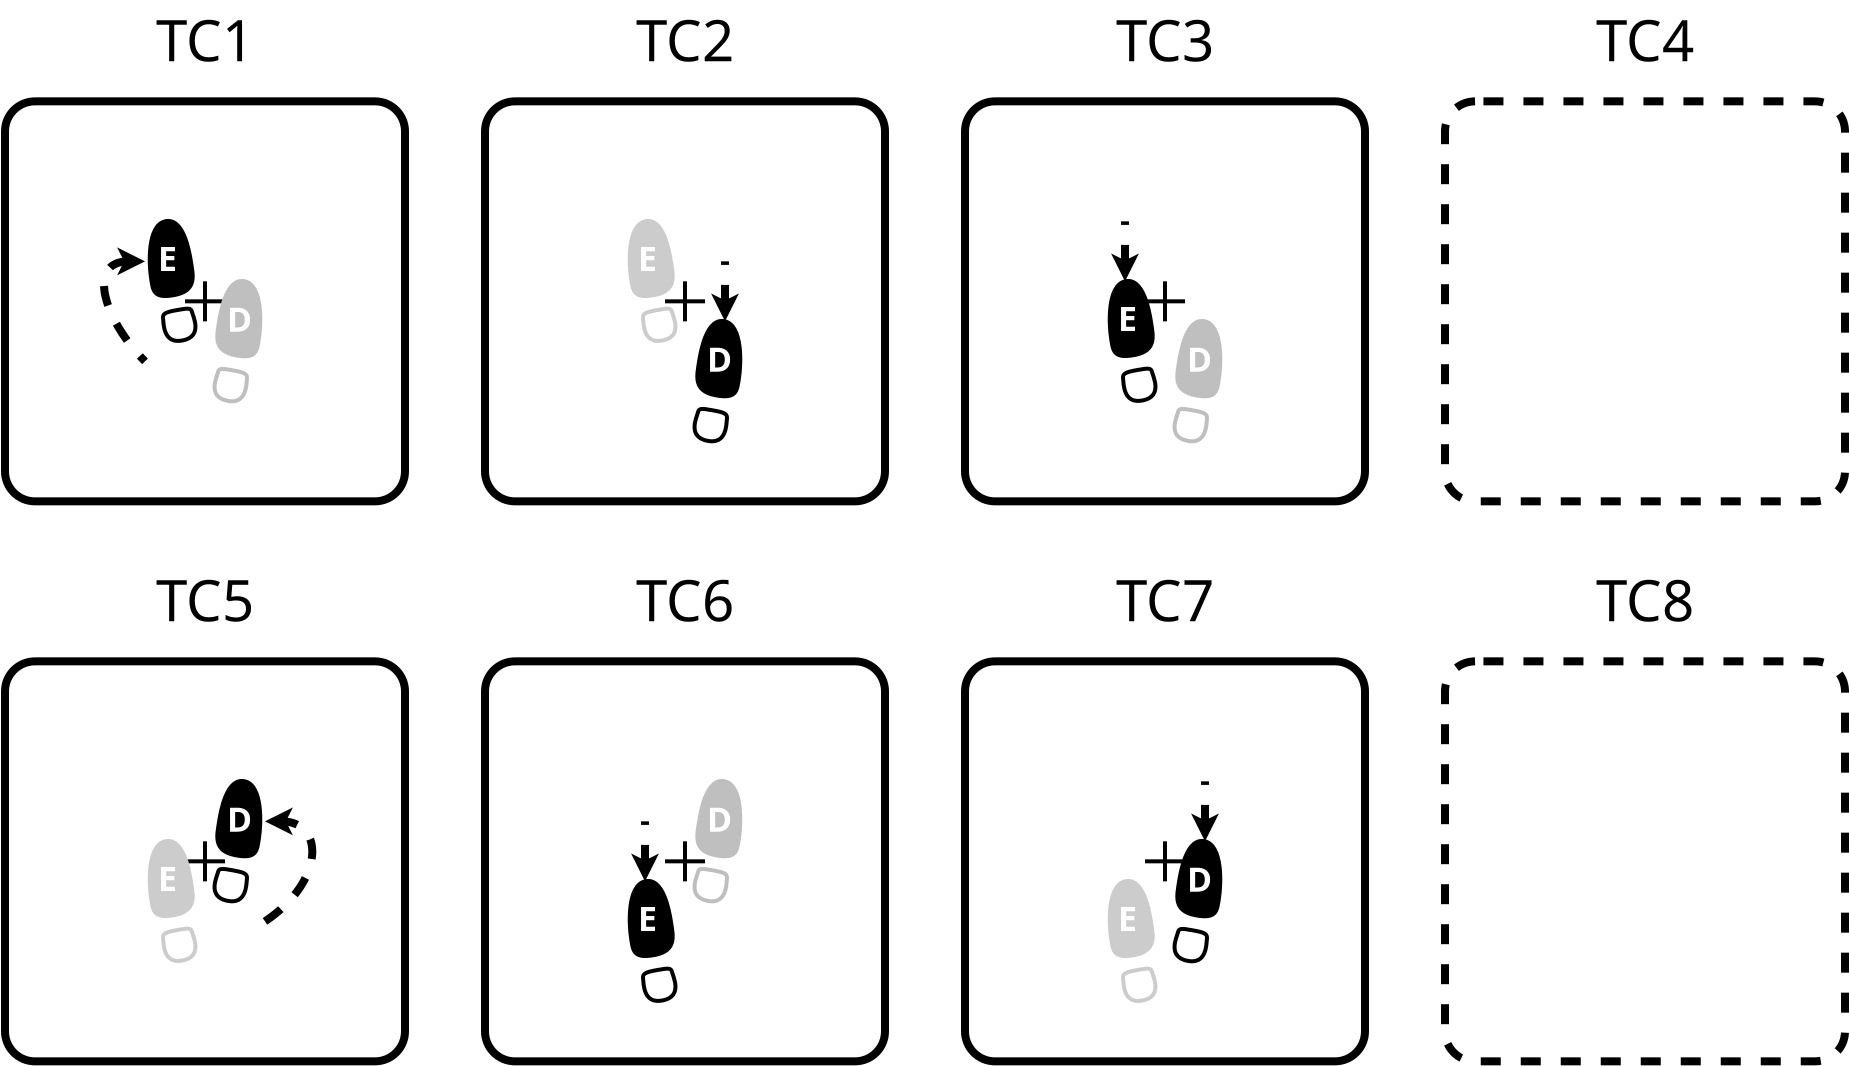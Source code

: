 <?xml version="1.0" encoding="UTF-8"?>
<dia:diagram xmlns:dia="http://www.lysator.liu.se/~alla/dia/">
  <dia:layer name="fondo" visible="true" connectable="true">
    <dia:object type="Standard - Box" version="0" id="O0">
      <dia:attribute name="obj_pos">
        <dia:point val="113,26"/>
      </dia:attribute>
      <dia:attribute name="obj_bb">
        <dia:rectangle val="112.8,25.8;133.2,46.2"/>
      </dia:attribute>
      <dia:attribute name="elem_corner">
        <dia:point val="113,26"/>
      </dia:attribute>
      <dia:attribute name="elem_width">
        <dia:real val="20"/>
      </dia:attribute>
      <dia:attribute name="elem_height">
        <dia:real val="20"/>
      </dia:attribute>
      <dia:attribute name="border_width">
        <dia:real val="0.4"/>
      </dia:attribute>
      <dia:attribute name="inner_color">
        <dia:color val="#000000ff"/>
      </dia:attribute>
      <dia:attribute name="show_background">
        <dia:boolean val="false"/>
      </dia:attribute>
      <dia:attribute name="line_style">
        <dia:enum val="1"/>
      </dia:attribute>
      <dia:attribute name="line_join">
        <dia:enum val="1"/>
      </dia:attribute>
      <dia:attribute name="corner_radius">
        <dia:real val="1.5"/>
      </dia:attribute>
    </dia:object>
    <dia:object type="Standard - Box" version="0" id="O1">
      <dia:attribute name="obj_pos">
        <dia:point val="89,26"/>
      </dia:attribute>
      <dia:attribute name="obj_bb">
        <dia:rectangle val="88.8,25.8;109.2,46.2"/>
      </dia:attribute>
      <dia:attribute name="elem_corner">
        <dia:point val="89,26"/>
      </dia:attribute>
      <dia:attribute name="elem_width">
        <dia:real val="20"/>
      </dia:attribute>
      <dia:attribute name="elem_height">
        <dia:real val="20"/>
      </dia:attribute>
      <dia:attribute name="border_width">
        <dia:real val="0.4"/>
      </dia:attribute>
      <dia:attribute name="inner_color">
        <dia:color val="#000000ff"/>
      </dia:attribute>
      <dia:attribute name="show_background">
        <dia:boolean val="false"/>
      </dia:attribute>
      <dia:attribute name="line_join">
        <dia:enum val="1"/>
      </dia:attribute>
      <dia:attribute name="corner_radius">
        <dia:real val="1.5"/>
      </dia:attribute>
    </dia:object>
    <dia:group>
      <dia:attribute name="meta">
        <dia:composite type="dict"/>
      </dia:attribute>
      <dia:attribute name="matrix"/>
      <dia:object type="Standard - Line" version="0" id="O2">
        <dia:attribute name="obj_pos">
          <dia:point val="99,35"/>
        </dia:attribute>
        <dia:attribute name="obj_bb">
          <dia:rectangle val="98.9,34.9;99.1,37.1"/>
        </dia:attribute>
        <dia:attribute name="conn_endpoints">
          <dia:point val="99,35"/>
          <dia:point val="99,37"/>
        </dia:attribute>
        <dia:attribute name="numcp">
          <dia:int val="1"/>
        </dia:attribute>
        <dia:attribute name="line_width">
          <dia:real val="0.2"/>
        </dia:attribute>
      </dia:object>
      <dia:object type="Standard - Line" version="0" id="O3">
        <dia:attribute name="obj_pos">
          <dia:point val="100,36"/>
        </dia:attribute>
        <dia:attribute name="obj_bb">
          <dia:rectangle val="97.9,35.9;100.1,36.1"/>
        </dia:attribute>
        <dia:attribute name="conn_endpoints">
          <dia:point val="100,36"/>
          <dia:point val="98,36"/>
        </dia:attribute>
        <dia:attribute name="numcp">
          <dia:int val="1"/>
        </dia:attribute>
        <dia:attribute name="line_width">
          <dia:real val="0.2"/>
        </dia:attribute>
      </dia:object>
    </dia:group>
    <dia:object type="Standard - Box" version="0" id="O4">
      <dia:attribute name="obj_pos">
        <dia:point val="65,26"/>
      </dia:attribute>
      <dia:attribute name="obj_bb">
        <dia:rectangle val="64.8,25.8;85.2,46.2"/>
      </dia:attribute>
      <dia:attribute name="elem_corner">
        <dia:point val="65,26"/>
      </dia:attribute>
      <dia:attribute name="elem_width">
        <dia:real val="20"/>
      </dia:attribute>
      <dia:attribute name="elem_height">
        <dia:real val="20"/>
      </dia:attribute>
      <dia:attribute name="border_width">
        <dia:real val="0.4"/>
      </dia:attribute>
      <dia:attribute name="inner_color">
        <dia:color val="#000000ff"/>
      </dia:attribute>
      <dia:attribute name="show_background">
        <dia:boolean val="false"/>
      </dia:attribute>
      <dia:attribute name="line_join">
        <dia:enum val="1"/>
      </dia:attribute>
      <dia:attribute name="corner_radius">
        <dia:real val="1.5"/>
      </dia:attribute>
    </dia:object>
    <dia:group>
      <dia:attribute name="meta">
        <dia:composite type="dict"/>
      </dia:attribute>
      <dia:attribute name="matrix"/>
      <dia:object type="Standard - Line" version="0" id="O5">
        <dia:attribute name="obj_pos">
          <dia:point val="75,35"/>
        </dia:attribute>
        <dia:attribute name="obj_bb">
          <dia:rectangle val="74.9,34.9;75.1,37.1"/>
        </dia:attribute>
        <dia:attribute name="conn_endpoints">
          <dia:point val="75,35"/>
          <dia:point val="75,37"/>
        </dia:attribute>
        <dia:attribute name="numcp">
          <dia:int val="1"/>
        </dia:attribute>
        <dia:attribute name="line_width">
          <dia:real val="0.2"/>
        </dia:attribute>
      </dia:object>
      <dia:object type="Standard - Line" version="0" id="O6">
        <dia:attribute name="obj_pos">
          <dia:point val="76,36"/>
        </dia:attribute>
        <dia:attribute name="obj_bb">
          <dia:rectangle val="73.9,35.9;76.1,36.1"/>
        </dia:attribute>
        <dia:attribute name="conn_endpoints">
          <dia:point val="76,36"/>
          <dia:point val="74,36"/>
        </dia:attribute>
        <dia:attribute name="numcp">
          <dia:int val="1"/>
        </dia:attribute>
        <dia:attribute name="line_width">
          <dia:real val="0.2"/>
        </dia:attribute>
      </dia:object>
    </dia:group>
    <dia:object type="Standard - Box" version="0" id="O7">
      <dia:attribute name="obj_pos">
        <dia:point val="41,26"/>
      </dia:attribute>
      <dia:attribute name="obj_bb">
        <dia:rectangle val="40.8,25.8;61.2,46.2"/>
      </dia:attribute>
      <dia:attribute name="elem_corner">
        <dia:point val="41,26"/>
      </dia:attribute>
      <dia:attribute name="elem_width">
        <dia:real val="20"/>
      </dia:attribute>
      <dia:attribute name="elem_height">
        <dia:real val="20"/>
      </dia:attribute>
      <dia:attribute name="border_width">
        <dia:real val="0.4"/>
      </dia:attribute>
      <dia:attribute name="inner_color">
        <dia:color val="#000000ff"/>
      </dia:attribute>
      <dia:attribute name="show_background">
        <dia:boolean val="false"/>
      </dia:attribute>
      <dia:attribute name="line_join">
        <dia:enum val="1"/>
      </dia:attribute>
      <dia:attribute name="corner_radius">
        <dia:real val="1.5"/>
      </dia:attribute>
    </dia:object>
    <dia:group>
      <dia:attribute name="meta">
        <dia:composite type="dict"/>
      </dia:attribute>
      <dia:attribute name="matrix"/>
      <dia:object type="Standard - Line" version="0" id="O8">
        <dia:attribute name="obj_pos">
          <dia:point val="51,35"/>
        </dia:attribute>
        <dia:attribute name="obj_bb">
          <dia:rectangle val="50.9,34.9;51.1,37.1"/>
        </dia:attribute>
        <dia:attribute name="conn_endpoints">
          <dia:point val="51,35"/>
          <dia:point val="51,37"/>
        </dia:attribute>
        <dia:attribute name="numcp">
          <dia:int val="1"/>
        </dia:attribute>
        <dia:attribute name="line_width">
          <dia:real val="0.2"/>
        </dia:attribute>
      </dia:object>
      <dia:object type="Standard - Line" version="0" id="O9">
        <dia:attribute name="obj_pos">
          <dia:point val="52,36"/>
        </dia:attribute>
        <dia:attribute name="obj_bb">
          <dia:rectangle val="49.9,35.9;52.1,36.1"/>
        </dia:attribute>
        <dia:attribute name="conn_endpoints">
          <dia:point val="52,36"/>
          <dia:point val="50,36"/>
        </dia:attribute>
        <dia:attribute name="numcp">
          <dia:int val="1"/>
        </dia:attribute>
        <dia:attribute name="line_width">
          <dia:real val="0.2"/>
        </dia:attribute>
      </dia:object>
    </dia:group>
    <dia:object type="Standard - Box" version="0" id="O10">
      <dia:attribute name="obj_pos">
        <dia:point val="89,-2"/>
      </dia:attribute>
      <dia:attribute name="obj_bb">
        <dia:rectangle val="88.8,-2.2;109.2,18.2"/>
      </dia:attribute>
      <dia:attribute name="elem_corner">
        <dia:point val="89,-2"/>
      </dia:attribute>
      <dia:attribute name="elem_width">
        <dia:real val="20"/>
      </dia:attribute>
      <dia:attribute name="elem_height">
        <dia:real val="20"/>
      </dia:attribute>
      <dia:attribute name="border_width">
        <dia:real val="0.4"/>
      </dia:attribute>
      <dia:attribute name="inner_color">
        <dia:color val="#000000ff"/>
      </dia:attribute>
      <dia:attribute name="show_background">
        <dia:boolean val="false"/>
      </dia:attribute>
      <dia:attribute name="line_join">
        <dia:enum val="1"/>
      </dia:attribute>
      <dia:attribute name="corner_radius">
        <dia:real val="1.5"/>
      </dia:attribute>
    </dia:object>
    <dia:group>
      <dia:attribute name="meta">
        <dia:composite type="dict"/>
      </dia:attribute>
      <dia:attribute name="matrix"/>
      <dia:object type="Standard - Line" version="0" id="O11">
        <dia:attribute name="obj_pos">
          <dia:point val="99,7"/>
        </dia:attribute>
        <dia:attribute name="obj_bb">
          <dia:rectangle val="98.9,6.9;99.1,9.1"/>
        </dia:attribute>
        <dia:attribute name="conn_endpoints">
          <dia:point val="99,7"/>
          <dia:point val="99,9"/>
        </dia:attribute>
        <dia:attribute name="numcp">
          <dia:int val="1"/>
        </dia:attribute>
        <dia:attribute name="line_width">
          <dia:real val="0.2"/>
        </dia:attribute>
      </dia:object>
      <dia:object type="Standard - Line" version="0" id="O12">
        <dia:attribute name="obj_pos">
          <dia:point val="100,8"/>
        </dia:attribute>
        <dia:attribute name="obj_bb">
          <dia:rectangle val="97.9,7.9;100.1,8.1"/>
        </dia:attribute>
        <dia:attribute name="conn_endpoints">
          <dia:point val="100,8"/>
          <dia:point val="98,8"/>
        </dia:attribute>
        <dia:attribute name="numcp">
          <dia:int val="1"/>
        </dia:attribute>
        <dia:attribute name="line_width">
          <dia:real val="0.2"/>
        </dia:attribute>
      </dia:object>
    </dia:group>
    <dia:object type="Standard - Box" version="0" id="O13">
      <dia:attribute name="obj_pos">
        <dia:point val="65,-2"/>
      </dia:attribute>
      <dia:attribute name="obj_bb">
        <dia:rectangle val="64.8,-2.2;85.2,18.2"/>
      </dia:attribute>
      <dia:attribute name="elem_corner">
        <dia:point val="65,-2"/>
      </dia:attribute>
      <dia:attribute name="elem_width">
        <dia:real val="20"/>
      </dia:attribute>
      <dia:attribute name="elem_height">
        <dia:real val="20"/>
      </dia:attribute>
      <dia:attribute name="border_width">
        <dia:real val="0.4"/>
      </dia:attribute>
      <dia:attribute name="inner_color">
        <dia:color val="#000000ff"/>
      </dia:attribute>
      <dia:attribute name="show_background">
        <dia:boolean val="false"/>
      </dia:attribute>
      <dia:attribute name="line_join">
        <dia:enum val="1"/>
      </dia:attribute>
      <dia:attribute name="corner_radius">
        <dia:real val="1.5"/>
      </dia:attribute>
    </dia:object>
    <dia:group>
      <dia:attribute name="meta">
        <dia:composite type="dict"/>
      </dia:attribute>
      <dia:attribute name="matrix"/>
      <dia:object type="Standard - Line" version="0" id="O14">
        <dia:attribute name="obj_pos">
          <dia:point val="75,7"/>
        </dia:attribute>
        <dia:attribute name="obj_bb">
          <dia:rectangle val="74.9,6.9;75.1,9.1"/>
        </dia:attribute>
        <dia:attribute name="conn_endpoints">
          <dia:point val="75,7"/>
          <dia:point val="75,9"/>
        </dia:attribute>
        <dia:attribute name="numcp">
          <dia:int val="1"/>
        </dia:attribute>
        <dia:attribute name="line_width">
          <dia:real val="0.2"/>
        </dia:attribute>
      </dia:object>
      <dia:object type="Standard - Line" version="0" id="O15">
        <dia:attribute name="obj_pos">
          <dia:point val="76,8"/>
        </dia:attribute>
        <dia:attribute name="obj_bb">
          <dia:rectangle val="73.9,7.9;76.1,8.1"/>
        </dia:attribute>
        <dia:attribute name="conn_endpoints">
          <dia:point val="76,8"/>
          <dia:point val="74,8"/>
        </dia:attribute>
        <dia:attribute name="numcp">
          <dia:int val="1"/>
        </dia:attribute>
        <dia:attribute name="line_width">
          <dia:real val="0.2"/>
        </dia:attribute>
      </dia:object>
    </dia:group>
    <dia:object type="Standard - Text" version="1" id="O16">
      <dia:attribute name="obj_pos">
        <dia:point val="51,-4"/>
      </dia:attribute>
      <dia:attribute name="obj_bb">
        <dia:rectangle val="48.337,-6.62;53.663,-3.333"/>
      </dia:attribute>
      <dia:attribute name="text">
        <dia:composite type="text">
          <dia:attribute name="string">
            <dia:string>#TC1#</dia:string>
          </dia:attribute>
          <dia:attribute name="font">
            <dia:font family="sans" style="0" name="Helvetica"/>
          </dia:attribute>
          <dia:attribute name="height">
            <dia:real val="3.528"/>
          </dia:attribute>
          <dia:attribute name="pos">
            <dia:point val="51,-4"/>
          </dia:attribute>
          <dia:attribute name="color">
            <dia:color val="#000000ff"/>
          </dia:attribute>
          <dia:attribute name="alignment">
            <dia:enum val="1"/>
          </dia:attribute>
        </dia:composite>
      </dia:attribute>
      <dia:attribute name="valign">
        <dia:enum val="3"/>
      </dia:attribute>
    </dia:object>
    <dia:object type="Standard - Text" version="1" id="O17">
      <dia:attribute name="obj_pos">
        <dia:point val="75,-4"/>
      </dia:attribute>
      <dia:attribute name="obj_bb">
        <dia:rectangle val="72.338,-6.62;77.662,-3.333"/>
      </dia:attribute>
      <dia:attribute name="text">
        <dia:composite type="text">
          <dia:attribute name="string">
            <dia:string>#TC2#</dia:string>
          </dia:attribute>
          <dia:attribute name="font">
            <dia:font family="sans" style="0" name="Helvetica"/>
          </dia:attribute>
          <dia:attribute name="height">
            <dia:real val="3.528"/>
          </dia:attribute>
          <dia:attribute name="pos">
            <dia:point val="75,-4"/>
          </dia:attribute>
          <dia:attribute name="color">
            <dia:color val="#000000ff"/>
          </dia:attribute>
          <dia:attribute name="alignment">
            <dia:enum val="1"/>
          </dia:attribute>
        </dia:composite>
      </dia:attribute>
      <dia:attribute name="valign">
        <dia:enum val="3"/>
      </dia:attribute>
    </dia:object>
    <dia:object type="Standard - Text" version="1" id="O18">
      <dia:attribute name="obj_pos">
        <dia:point val="99,-4"/>
      </dia:attribute>
      <dia:attribute name="obj_bb">
        <dia:rectangle val="96.338,-6.62;101.663,-3.333"/>
      </dia:attribute>
      <dia:attribute name="text">
        <dia:composite type="text">
          <dia:attribute name="string">
            <dia:string>#TC3#</dia:string>
          </dia:attribute>
          <dia:attribute name="font">
            <dia:font family="sans" style="0" name="Helvetica"/>
          </dia:attribute>
          <dia:attribute name="height">
            <dia:real val="3.528"/>
          </dia:attribute>
          <dia:attribute name="pos">
            <dia:point val="99,-4"/>
          </dia:attribute>
          <dia:attribute name="color">
            <dia:color val="#000000ff"/>
          </dia:attribute>
          <dia:attribute name="alignment">
            <dia:enum val="1"/>
          </dia:attribute>
        </dia:composite>
      </dia:attribute>
      <dia:attribute name="valign">
        <dia:enum val="3"/>
      </dia:attribute>
    </dia:object>
    <dia:object type="Standard - Text" version="1" id="O19">
      <dia:attribute name="obj_pos">
        <dia:point val="123,-4"/>
      </dia:attribute>
      <dia:attribute name="obj_bb">
        <dia:rectangle val="120.338,-6.62;125.663,-3.333"/>
      </dia:attribute>
      <dia:attribute name="text">
        <dia:composite type="text">
          <dia:attribute name="string">
            <dia:string>#TC4#</dia:string>
          </dia:attribute>
          <dia:attribute name="font">
            <dia:font family="sans" style="0" name="Helvetica"/>
          </dia:attribute>
          <dia:attribute name="height">
            <dia:real val="3.528"/>
          </dia:attribute>
          <dia:attribute name="pos">
            <dia:point val="123,-4"/>
          </dia:attribute>
          <dia:attribute name="color">
            <dia:color val="#000000ff"/>
          </dia:attribute>
          <dia:attribute name="alignment">
            <dia:enum val="1"/>
          </dia:attribute>
        </dia:composite>
      </dia:attribute>
      <dia:attribute name="valign">
        <dia:enum val="3"/>
      </dia:attribute>
    </dia:object>
    <dia:object type="Standard - Text" version="1" id="O20">
      <dia:attribute name="obj_pos">
        <dia:point val="51,24"/>
      </dia:attribute>
      <dia:attribute name="obj_bb">
        <dia:rectangle val="48.337,21.38;53.663,24.668"/>
      </dia:attribute>
      <dia:attribute name="text">
        <dia:composite type="text">
          <dia:attribute name="string">
            <dia:string>#TC5#</dia:string>
          </dia:attribute>
          <dia:attribute name="font">
            <dia:font family="sans" style="0" name="Helvetica"/>
          </dia:attribute>
          <dia:attribute name="height">
            <dia:real val="3.528"/>
          </dia:attribute>
          <dia:attribute name="pos">
            <dia:point val="51,24"/>
          </dia:attribute>
          <dia:attribute name="color">
            <dia:color val="#000000ff"/>
          </dia:attribute>
          <dia:attribute name="alignment">
            <dia:enum val="1"/>
          </dia:attribute>
        </dia:composite>
      </dia:attribute>
      <dia:attribute name="valign">
        <dia:enum val="3"/>
      </dia:attribute>
    </dia:object>
    <dia:object type="Standard - Text" version="1" id="O21">
      <dia:attribute name="obj_pos">
        <dia:point val="75,24"/>
      </dia:attribute>
      <dia:attribute name="obj_bb">
        <dia:rectangle val="72.338,21.38;77.662,24.668"/>
      </dia:attribute>
      <dia:attribute name="text">
        <dia:composite type="text">
          <dia:attribute name="string">
            <dia:string>#TC6#</dia:string>
          </dia:attribute>
          <dia:attribute name="font">
            <dia:font family="sans" style="0" name="Helvetica"/>
          </dia:attribute>
          <dia:attribute name="height">
            <dia:real val="3.528"/>
          </dia:attribute>
          <dia:attribute name="pos">
            <dia:point val="75,24"/>
          </dia:attribute>
          <dia:attribute name="color">
            <dia:color val="#000000ff"/>
          </dia:attribute>
          <dia:attribute name="alignment">
            <dia:enum val="1"/>
          </dia:attribute>
        </dia:composite>
      </dia:attribute>
      <dia:attribute name="valign">
        <dia:enum val="3"/>
      </dia:attribute>
    </dia:object>
    <dia:object type="Standard - Text" version="1" id="O22">
      <dia:attribute name="obj_pos">
        <dia:point val="99,24"/>
      </dia:attribute>
      <dia:attribute name="obj_bb">
        <dia:rectangle val="96.338,21.38;101.663,24.668"/>
      </dia:attribute>
      <dia:attribute name="text">
        <dia:composite type="text">
          <dia:attribute name="string">
            <dia:string>#TC7#</dia:string>
          </dia:attribute>
          <dia:attribute name="font">
            <dia:font family="sans" style="0" name="Helvetica"/>
          </dia:attribute>
          <dia:attribute name="height">
            <dia:real val="3.528"/>
          </dia:attribute>
          <dia:attribute name="pos">
            <dia:point val="99,24"/>
          </dia:attribute>
          <dia:attribute name="color">
            <dia:color val="#000000ff"/>
          </dia:attribute>
          <dia:attribute name="alignment">
            <dia:enum val="1"/>
          </dia:attribute>
        </dia:composite>
      </dia:attribute>
      <dia:attribute name="valign">
        <dia:enum val="3"/>
      </dia:attribute>
    </dia:object>
    <dia:object type="Standard - Text" version="1" id="O23">
      <dia:attribute name="obj_pos">
        <dia:point val="123,24"/>
      </dia:attribute>
      <dia:attribute name="obj_bb">
        <dia:rectangle val="120.338,21.38;125.663,24.668"/>
      </dia:attribute>
      <dia:attribute name="text">
        <dia:composite type="text">
          <dia:attribute name="string">
            <dia:string>#TC8#</dia:string>
          </dia:attribute>
          <dia:attribute name="font">
            <dia:font family="sans" style="0" name="Helvetica"/>
          </dia:attribute>
          <dia:attribute name="height">
            <dia:real val="3.528"/>
          </dia:attribute>
          <dia:attribute name="pos">
            <dia:point val="123,24"/>
          </dia:attribute>
          <dia:attribute name="color">
            <dia:color val="#000000ff"/>
          </dia:attribute>
          <dia:attribute name="alignment">
            <dia:enum val="1"/>
          </dia:attribute>
        </dia:composite>
      </dia:attribute>
      <dia:attribute name="valign">
        <dia:enum val="3"/>
      </dia:attribute>
    </dia:object>
    <dia:object type="Standard - Box" version="0" id="O24">
      <dia:attribute name="obj_pos">
        <dia:point val="41,-2"/>
      </dia:attribute>
      <dia:attribute name="obj_bb">
        <dia:rectangle val="40.8,-2.2;61.2,18.2"/>
      </dia:attribute>
      <dia:attribute name="elem_corner">
        <dia:point val="41,-2"/>
      </dia:attribute>
      <dia:attribute name="elem_width">
        <dia:real val="20"/>
      </dia:attribute>
      <dia:attribute name="elem_height">
        <dia:real val="20"/>
      </dia:attribute>
      <dia:attribute name="border_width">
        <dia:real val="0.4"/>
      </dia:attribute>
      <dia:attribute name="inner_color">
        <dia:color val="#000000ff"/>
      </dia:attribute>
      <dia:attribute name="show_background">
        <dia:boolean val="false"/>
      </dia:attribute>
      <dia:attribute name="line_join">
        <dia:enum val="1"/>
      </dia:attribute>
      <dia:attribute name="corner_radius">
        <dia:real val="1.5"/>
      </dia:attribute>
    </dia:object>
    <dia:group>
      <dia:attribute name="meta">
        <dia:composite type="dict"/>
      </dia:attribute>
      <dia:attribute name="matrix"/>
      <dia:object type="Standard - Line" version="0" id="O25">
        <dia:attribute name="obj_pos">
          <dia:point val="51,7"/>
        </dia:attribute>
        <dia:attribute name="obj_bb">
          <dia:rectangle val="50.9,6.9;51.1,9.1"/>
        </dia:attribute>
        <dia:attribute name="conn_endpoints">
          <dia:point val="51,7"/>
          <dia:point val="51,9"/>
        </dia:attribute>
        <dia:attribute name="numcp">
          <dia:int val="1"/>
        </dia:attribute>
        <dia:attribute name="line_width">
          <dia:real val="0.2"/>
        </dia:attribute>
      </dia:object>
      <dia:object type="Standard - Line" version="0" id="O26">
        <dia:attribute name="obj_pos">
          <dia:point val="52,8"/>
        </dia:attribute>
        <dia:attribute name="obj_bb">
          <dia:rectangle val="49.9,7.9;52.1,8.1"/>
        </dia:attribute>
        <dia:attribute name="conn_endpoints">
          <dia:point val="52,8"/>
          <dia:point val="50,8"/>
        </dia:attribute>
        <dia:attribute name="numcp">
          <dia:int val="1"/>
        </dia:attribute>
        <dia:attribute name="line_width">
          <dia:real val="0.2"/>
        </dia:attribute>
      </dia:object>
    </dia:group>
    <dia:object type="Standard - Box" version="0" id="O27">
      <dia:attribute name="obj_pos">
        <dia:point val="113,-2"/>
      </dia:attribute>
      <dia:attribute name="obj_bb">
        <dia:rectangle val="112.8,-2.2;133.2,18.2"/>
      </dia:attribute>
      <dia:attribute name="elem_corner">
        <dia:point val="113,-2"/>
      </dia:attribute>
      <dia:attribute name="elem_width">
        <dia:real val="20"/>
      </dia:attribute>
      <dia:attribute name="elem_height">
        <dia:real val="20"/>
      </dia:attribute>
      <dia:attribute name="border_width">
        <dia:real val="0.4"/>
      </dia:attribute>
      <dia:attribute name="inner_color">
        <dia:color val="#000000ff"/>
      </dia:attribute>
      <dia:attribute name="show_background">
        <dia:boolean val="false"/>
      </dia:attribute>
      <dia:attribute name="line_style">
        <dia:enum val="1"/>
      </dia:attribute>
      <dia:attribute name="line_join">
        <dia:enum val="1"/>
      </dia:attribute>
      <dia:attribute name="corner_radius">
        <dia:real val="1.5"/>
      </dia:attribute>
    </dia:object>
  </dia:layer>
  <dia:layer name="Segundo plano" visible="true" connectable="true" active="true">
    <dia:group>
      <dia:attribute name="meta">
        <dia:composite type="dict"/>
      </dia:attribute>
      <dia:attribute name="matrix"/>
      <dia:object type="Standard - Beziergon" version="0" id="O28">
        <dia:attribute name="obj_pos">
          <dia:point val="49,4"/>
        </dia:attribute>
        <dia:attribute name="obj_bb">
          <dia:rectangle val="48.137,3.88;50.484,7.835"/>
        </dia:attribute>
        <dia:attribute name="bez_points">
          <dia:point val="49,4"/>
          <dia:point val="49.9,3.784"/>
          <dia:point val="50.204,5.407"/>
          <dia:point val="50.304,6.056"/>
          <dia:point val="50.404,6.705"/>
          <dia:point val="50.6,7.462"/>
          <dia:point val="49.5,7.679"/>
          <dia:point val="48.4,7.895"/>
          <dia:point val="48.4,7.462"/>
          <dia:point val="48.3,6.813"/>
          <dia:point val="48.2,6.164"/>
          <dia:point val="48.1,4.216"/>
        </dia:attribute>
        <dia:attribute name="corner_types">
          <dia:enum val="2"/>
          <dia:enum val="2"/>
          <dia:enum val="2"/>
          <dia:enum val="2"/>
          <dia:enum val="2"/>
        </dia:attribute>
        <dia:attribute name="line_width">
          <dia:real val="0.2"/>
        </dia:attribute>
        <dia:attribute name="inner_color">
          <dia:color val="#000000ff"/>
        </dia:attribute>
        <dia:attribute name="show_background">
          <dia:boolean val="true"/>
        </dia:attribute>
      </dia:object>
      <dia:object type="Standard - Beziergon" version="0" id="O29">
        <dia:attribute name="obj_pos">
          <dia:point val="49.604,8.436"/>
        </dia:attribute>
        <dia:attribute name="obj_bb">
          <dia:rectangle val="48.799,8.265;50.623,10.08"/>
        </dia:attribute>
        <dia:attribute name="bez_points">
          <dia:point val="49.604,8.436"/>
          <dia:point val="50.204,8.328"/>
          <dia:point val="50.304,8.328"/>
          <dia:point val="50.354,8.544"/>
          <dia:point val="50.404,8.761"/>
          <dia:point val="50.904,9.735"/>
          <dia:point val="49.904,9.951"/>
          <dia:point val="48.904,10.167"/>
          <dia:point val="48.937,9.121"/>
          <dia:point val="48.904,8.869"/>
          <dia:point val="48.87,8.617"/>
          <dia:point val="49.004,8.544"/>
        </dia:attribute>
        <dia:attribute name="corner_types">
          <dia:enum val="2"/>
          <dia:enum val="2"/>
          <dia:enum val="2"/>
          <dia:enum val="2"/>
          <dia:enum val="2"/>
        </dia:attribute>
        <dia:attribute name="line_width">
          <dia:real val="0.2"/>
        </dia:attribute>
        <dia:attribute name="inner_color">
          <dia:color val="#000000ff"/>
        </dia:attribute>
        <dia:attribute name="show_background">
          <dia:boolean val="false"/>
        </dia:attribute>
      </dia:object>
      <dia:object type="Standard - Text" version="1" id="O30">
        <dia:attribute name="obj_pos">
          <dia:point val="48.65,6.48"/>
        </dia:attribute>
        <dia:attribute name="obj_bb">
          <dia:rectangle val="48.65,4.908;49.807,6.88"/>
        </dia:attribute>
        <dia:attribute name="text">
          <dia:composite type="text">
            <dia:attribute name="string">
              <dia:string>#E#</dia:string>
            </dia:attribute>
            <dia:attribute name="font">
              <dia:font family="sans" style="80" name="Helvetica-Bold"/>
            </dia:attribute>
            <dia:attribute name="height">
              <dia:real val="2.117"/>
            </dia:attribute>
            <dia:attribute name="pos">
              <dia:point val="48.65,6.48"/>
            </dia:attribute>
            <dia:attribute name="color">
              <dia:color val="#ffffffff"/>
            </dia:attribute>
            <dia:attribute name="alignment">
              <dia:enum val="0"/>
            </dia:attribute>
          </dia:composite>
        </dia:attribute>
        <dia:attribute name="valign">
          <dia:enum val="3"/>
        </dia:attribute>
      </dia:object>
    </dia:group>
    <dia:group>
      <dia:attribute name="meta">
        <dia:composite type="dict"/>
      </dia:attribute>
      <dia:attribute name="matrix"/>
      <dia:object type="Standard - Beziergon" version="0" id="O31">
        <dia:attribute name="obj_pos">
          <dia:point val="53,7"/>
        </dia:attribute>
        <dia:attribute name="obj_bb">
          <dia:rectangle val="51.516,6.88;53.863,10.846"/>
        </dia:attribute>
        <dia:attribute name="bez_points">
          <dia:point val="53,7"/>
          <dia:point val="52.1,6.783"/>
          <dia:point val="51.796,8.411"/>
          <dia:point val="51.696,9.062"/>
          <dia:point val="51.596,9.713"/>
          <dia:point val="51.4,10.473"/>
          <dia:point val="52.5,10.69"/>
          <dia:point val="53.6,10.907"/>
          <dia:point val="53.6,10.473"/>
          <dia:point val="53.7,9.822"/>
          <dia:point val="53.8,9.171"/>
          <dia:point val="53.9,7.217"/>
        </dia:attribute>
        <dia:attribute name="corner_types">
          <dia:enum val="2"/>
          <dia:enum val="2"/>
          <dia:enum val="2"/>
          <dia:enum val="2"/>
          <dia:enum val="2"/>
        </dia:attribute>
        <dia:attribute name="line_color">
          <dia:color val="#bfbfbfff"/>
        </dia:attribute>
        <dia:attribute name="line_width">
          <dia:real val="0.2"/>
        </dia:attribute>
        <dia:attribute name="inner_color">
          <dia:color val="#bfbfbfff"/>
        </dia:attribute>
        <dia:attribute name="show_background">
          <dia:boolean val="true"/>
        </dia:attribute>
      </dia:object>
      <dia:object type="Standard - Beziergon" version="0" id="O32">
        <dia:attribute name="obj_pos">
          <dia:point val="52.396,11.45"/>
        </dia:attribute>
        <dia:attribute name="obj_bb">
          <dia:rectangle val="51.377,11.278;53.201,13.098"/>
        </dia:attribute>
        <dia:attribute name="bez_points">
          <dia:point val="52.396,11.45"/>
          <dia:point val="51.796,11.341"/>
          <dia:point val="51.696,11.341"/>
          <dia:point val="51.646,11.558"/>
          <dia:point val="51.596,11.775"/>
          <dia:point val="51.096,12.752"/>
          <dia:point val="52.096,12.969"/>
          <dia:point val="53.096,13.186"/>
          <dia:point val="53.063,12.137"/>
          <dia:point val="53.096,11.884"/>
          <dia:point val="53.13,11.631"/>
          <dia:point val="52.996,11.558"/>
        </dia:attribute>
        <dia:attribute name="corner_types">
          <dia:enum val="2"/>
          <dia:enum val="2"/>
          <dia:enum val="2"/>
          <dia:enum val="2"/>
          <dia:enum val="2"/>
        </dia:attribute>
        <dia:attribute name="line_color">
          <dia:color val="#bfbfbfff"/>
        </dia:attribute>
        <dia:attribute name="line_width">
          <dia:real val="0.2"/>
        </dia:attribute>
        <dia:attribute name="inner_color">
          <dia:color val="#bfbfbfff"/>
        </dia:attribute>
        <dia:attribute name="show_background">
          <dia:boolean val="false"/>
        </dia:attribute>
      </dia:object>
      <dia:object type="Standard - Text" version="1" id="O33">
        <dia:attribute name="obj_pos">
          <dia:point val="52.102,9.514"/>
        </dia:attribute>
        <dia:attribute name="obj_bb">
          <dia:rectangle val="52.102,7.942;53.507,9.914"/>
        </dia:attribute>
        <dia:attribute name="text">
          <dia:composite type="text">
            <dia:attribute name="string">
              <dia:string>#D#</dia:string>
            </dia:attribute>
            <dia:attribute name="font">
              <dia:font family="sans" style="80" name="Helvetica-Bold"/>
            </dia:attribute>
            <dia:attribute name="height">
              <dia:real val="2.117"/>
            </dia:attribute>
            <dia:attribute name="pos">
              <dia:point val="52.102,9.514"/>
            </dia:attribute>
            <dia:attribute name="color">
              <dia:color val="#ffffffff"/>
            </dia:attribute>
            <dia:attribute name="alignment">
              <dia:enum val="0"/>
            </dia:attribute>
          </dia:composite>
        </dia:attribute>
        <dia:attribute name="valign">
          <dia:enum val="3"/>
        </dia:attribute>
      </dia:object>
    </dia:group>
    <dia:group>
      <dia:attribute name="meta">
        <dia:composite type="dict"/>
      </dia:attribute>
      <dia:attribute name="matrix"/>
      <dia:object type="Standard - Beziergon" version="0" id="O34">
        <dia:attribute name="obj_pos">
          <dia:point val="77,9"/>
        </dia:attribute>
        <dia:attribute name="obj_bb">
          <dia:rectangle val="75.516,8.88;77.863,12.846"/>
        </dia:attribute>
        <dia:attribute name="bez_points">
          <dia:point val="77,9"/>
          <dia:point val="76.1,8.783"/>
          <dia:point val="75.796,10.411"/>
          <dia:point val="75.696,11.062"/>
          <dia:point val="75.596,11.713"/>
          <dia:point val="75.4,12.473"/>
          <dia:point val="76.5,12.69"/>
          <dia:point val="77.6,12.907"/>
          <dia:point val="77.6,12.473"/>
          <dia:point val="77.7,11.822"/>
          <dia:point val="77.8,11.171"/>
          <dia:point val="77.9,9.217"/>
        </dia:attribute>
        <dia:attribute name="corner_types">
          <dia:enum val="2"/>
          <dia:enum val="2"/>
          <dia:enum val="2"/>
          <dia:enum val="2"/>
          <dia:enum val="2"/>
        </dia:attribute>
        <dia:attribute name="line_width">
          <dia:real val="0.2"/>
        </dia:attribute>
        <dia:attribute name="inner_color">
          <dia:color val="#000000ff"/>
        </dia:attribute>
        <dia:attribute name="show_background">
          <dia:boolean val="true"/>
        </dia:attribute>
      </dia:object>
      <dia:object type="Standard - Beziergon" version="0" id="O35">
        <dia:attribute name="obj_pos">
          <dia:point val="76.396,13.45"/>
        </dia:attribute>
        <dia:attribute name="obj_bb">
          <dia:rectangle val="75.377,13.278;77.201,15.098"/>
        </dia:attribute>
        <dia:attribute name="bez_points">
          <dia:point val="76.396,13.45"/>
          <dia:point val="75.796,13.341"/>
          <dia:point val="75.696,13.341"/>
          <dia:point val="75.646,13.558"/>
          <dia:point val="75.596,13.775"/>
          <dia:point val="75.096,14.752"/>
          <dia:point val="76.096,14.969"/>
          <dia:point val="77.096,15.186"/>
          <dia:point val="77.063,14.137"/>
          <dia:point val="77.096,13.884"/>
          <dia:point val="77.129,13.631"/>
          <dia:point val="76.996,13.558"/>
        </dia:attribute>
        <dia:attribute name="corner_types">
          <dia:enum val="2"/>
          <dia:enum val="2"/>
          <dia:enum val="2"/>
          <dia:enum val="2"/>
          <dia:enum val="2"/>
        </dia:attribute>
        <dia:attribute name="line_width">
          <dia:real val="0.2"/>
        </dia:attribute>
        <dia:attribute name="inner_color">
          <dia:color val="#000000ff"/>
        </dia:attribute>
        <dia:attribute name="show_background">
          <dia:boolean val="false"/>
        </dia:attribute>
      </dia:object>
      <dia:object type="Standard - Text" version="1" id="O36">
        <dia:attribute name="obj_pos">
          <dia:point val="76.102,11.514"/>
        </dia:attribute>
        <dia:attribute name="obj_bb">
          <dia:rectangle val="76.102,9.942;77.507,11.914"/>
        </dia:attribute>
        <dia:attribute name="text">
          <dia:composite type="text">
            <dia:attribute name="string">
              <dia:string>#D#</dia:string>
            </dia:attribute>
            <dia:attribute name="font">
              <dia:font family="sans" style="80" name="Helvetica-Bold"/>
            </dia:attribute>
            <dia:attribute name="height">
              <dia:real val="2.117"/>
            </dia:attribute>
            <dia:attribute name="pos">
              <dia:point val="76.102,11.514"/>
            </dia:attribute>
            <dia:attribute name="color">
              <dia:color val="#ffffffff"/>
            </dia:attribute>
            <dia:attribute name="alignment">
              <dia:enum val="0"/>
            </dia:attribute>
          </dia:composite>
        </dia:attribute>
        <dia:attribute name="valign">
          <dia:enum val="3"/>
        </dia:attribute>
      </dia:object>
    </dia:group>
    <dia:group>
      <dia:attribute name="meta">
        <dia:composite type="dict"/>
      </dia:attribute>
      <dia:attribute name="matrix"/>
      <dia:object type="Standard - Beziergon" version="0" id="O37">
        <dia:attribute name="obj_pos">
          <dia:point val="73,4"/>
        </dia:attribute>
        <dia:attribute name="obj_bb">
          <dia:rectangle val="72.137,3.88;74.484,7.835"/>
        </dia:attribute>
        <dia:attribute name="bez_points">
          <dia:point val="73,4"/>
          <dia:point val="73.9,3.784"/>
          <dia:point val="74.204,5.407"/>
          <dia:point val="74.304,6.056"/>
          <dia:point val="74.404,6.705"/>
          <dia:point val="74.6,7.462"/>
          <dia:point val="73.5,7.679"/>
          <dia:point val="72.4,7.895"/>
          <dia:point val="72.4,7.462"/>
          <dia:point val="72.3,6.813"/>
          <dia:point val="72.2,6.164"/>
          <dia:point val="72.1,4.216"/>
        </dia:attribute>
        <dia:attribute name="corner_types">
          <dia:enum val="2"/>
          <dia:enum val="2"/>
          <dia:enum val="2"/>
          <dia:enum val="2"/>
          <dia:enum val="2"/>
        </dia:attribute>
        <dia:attribute name="line_color">
          <dia:color val="#ccccccff"/>
        </dia:attribute>
        <dia:attribute name="line_width">
          <dia:real val="0.2"/>
        </dia:attribute>
        <dia:attribute name="inner_color">
          <dia:color val="#ccccccff"/>
        </dia:attribute>
        <dia:attribute name="show_background">
          <dia:boolean val="true"/>
        </dia:attribute>
      </dia:object>
      <dia:object type="Standard - Beziergon" version="0" id="O38">
        <dia:attribute name="obj_pos">
          <dia:point val="73.604,8.436"/>
        </dia:attribute>
        <dia:attribute name="obj_bb">
          <dia:rectangle val="72.799,8.265;74.623,10.08"/>
        </dia:attribute>
        <dia:attribute name="bez_points">
          <dia:point val="73.604,8.436"/>
          <dia:point val="74.204,8.328"/>
          <dia:point val="74.304,8.328"/>
          <dia:point val="74.354,8.544"/>
          <dia:point val="74.404,8.761"/>
          <dia:point val="74.904,9.735"/>
          <dia:point val="73.904,9.951"/>
          <dia:point val="72.904,10.167"/>
          <dia:point val="72.937,9.121"/>
          <dia:point val="72.904,8.869"/>
          <dia:point val="72.871,8.617"/>
          <dia:point val="73.004,8.544"/>
        </dia:attribute>
        <dia:attribute name="corner_types">
          <dia:enum val="2"/>
          <dia:enum val="2"/>
          <dia:enum val="2"/>
          <dia:enum val="2"/>
          <dia:enum val="2"/>
        </dia:attribute>
        <dia:attribute name="line_color">
          <dia:color val="#ccccccff"/>
        </dia:attribute>
        <dia:attribute name="line_width">
          <dia:real val="0.2"/>
        </dia:attribute>
        <dia:attribute name="inner_color">
          <dia:color val="#ccccccff"/>
        </dia:attribute>
        <dia:attribute name="show_background">
          <dia:boolean val="false"/>
        </dia:attribute>
      </dia:object>
      <dia:object type="Standard - Text" version="1" id="O39">
        <dia:attribute name="obj_pos">
          <dia:point val="72.65,6.48"/>
        </dia:attribute>
        <dia:attribute name="obj_bb">
          <dia:rectangle val="72.65,4.908;73.808,6.88"/>
        </dia:attribute>
        <dia:attribute name="text">
          <dia:composite type="text">
            <dia:attribute name="string">
              <dia:string>#E#</dia:string>
            </dia:attribute>
            <dia:attribute name="font">
              <dia:font family="sans" style="80" name="Helvetica-Bold"/>
            </dia:attribute>
            <dia:attribute name="height">
              <dia:real val="2.117"/>
            </dia:attribute>
            <dia:attribute name="pos">
              <dia:point val="72.65,6.48"/>
            </dia:attribute>
            <dia:attribute name="color">
              <dia:color val="#ffffffff"/>
            </dia:attribute>
            <dia:attribute name="alignment">
              <dia:enum val="0"/>
            </dia:attribute>
          </dia:composite>
        </dia:attribute>
        <dia:attribute name="valign">
          <dia:enum val="3"/>
        </dia:attribute>
      </dia:object>
    </dia:group>
    <dia:object type="Standard - Line" version="0" id="O40">
      <dia:attribute name="obj_pos">
        <dia:point val="77,9"/>
      </dia:attribute>
      <dia:attribute name="obj_bb">
        <dia:rectangle val="76.303,5.8;77.697,9.2"/>
      </dia:attribute>
      <dia:attribute name="conn_endpoints">
        <dia:point val="77,9"/>
        <dia:point val="77,6"/>
      </dia:attribute>
      <dia:attribute name="numcp">
        <dia:int val="1"/>
      </dia:attribute>
      <dia:attribute name="line_width">
        <dia:real val="0.4"/>
      </dia:attribute>
      <dia:attribute name="line_style">
        <dia:enum val="1"/>
      </dia:attribute>
      <dia:attribute name="start_arrow">
        <dia:enum val="22"/>
      </dia:attribute>
      <dia:attribute name="start_arrow_length">
        <dia:real val="0.5"/>
      </dia:attribute>
      <dia:attribute name="start_arrow_width">
        <dia:real val="0.5"/>
      </dia:attribute>
      <dia:connections>
        <dia:connection handle="0" to="O34" connection="0"/>
      </dia:connections>
    </dia:object>
    <dia:group>
      <dia:attribute name="meta">
        <dia:composite type="dict"/>
      </dia:attribute>
      <dia:attribute name="matrix"/>
      <dia:object type="Standard - Beziergon" version="0" id="O41">
        <dia:attribute name="obj_pos">
          <dia:point val="97,7"/>
        </dia:attribute>
        <dia:attribute name="obj_bb">
          <dia:rectangle val="96.137,6.88;98.484,10.835"/>
        </dia:attribute>
        <dia:attribute name="bez_points">
          <dia:point val="97,7"/>
          <dia:point val="97.9,6.784"/>
          <dia:point val="98.204,8.407"/>
          <dia:point val="98.304,9.056"/>
          <dia:point val="98.404,9.705"/>
          <dia:point val="98.6,10.462"/>
          <dia:point val="97.5,10.679"/>
          <dia:point val="96.4,10.895"/>
          <dia:point val="96.4,10.462"/>
          <dia:point val="96.3,9.813"/>
          <dia:point val="96.2,9.164"/>
          <dia:point val="96.1,7.216"/>
        </dia:attribute>
        <dia:attribute name="corner_types">
          <dia:enum val="2"/>
          <dia:enum val="2"/>
          <dia:enum val="2"/>
          <dia:enum val="2"/>
          <dia:enum val="2"/>
        </dia:attribute>
        <dia:attribute name="line_width">
          <dia:real val="0.2"/>
        </dia:attribute>
        <dia:attribute name="inner_color">
          <dia:color val="#000000ff"/>
        </dia:attribute>
        <dia:attribute name="show_background">
          <dia:boolean val="true"/>
        </dia:attribute>
      </dia:object>
      <dia:object type="Standard - Beziergon" version="0" id="O42">
        <dia:attribute name="obj_pos">
          <dia:point val="97.604,11.436"/>
        </dia:attribute>
        <dia:attribute name="obj_bb">
          <dia:rectangle val="96.799,11.265;98.623,13.08"/>
        </dia:attribute>
        <dia:attribute name="bez_points">
          <dia:point val="97.604,11.436"/>
          <dia:point val="98.204,11.328"/>
          <dia:point val="98.304,11.328"/>
          <dia:point val="98.354,11.544"/>
          <dia:point val="98.404,11.761"/>
          <dia:point val="98.904,12.735"/>
          <dia:point val="97.904,12.951"/>
          <dia:point val="96.904,13.167"/>
          <dia:point val="96.937,12.121"/>
          <dia:point val="96.904,11.869"/>
          <dia:point val="96.871,11.617"/>
          <dia:point val="97.004,11.544"/>
        </dia:attribute>
        <dia:attribute name="corner_types">
          <dia:enum val="2"/>
          <dia:enum val="2"/>
          <dia:enum val="2"/>
          <dia:enum val="2"/>
          <dia:enum val="2"/>
        </dia:attribute>
        <dia:attribute name="line_width">
          <dia:real val="0.2"/>
        </dia:attribute>
        <dia:attribute name="inner_color">
          <dia:color val="#000000ff"/>
        </dia:attribute>
        <dia:attribute name="show_background">
          <dia:boolean val="false"/>
        </dia:attribute>
      </dia:object>
      <dia:object type="Standard - Text" version="1" id="O43">
        <dia:attribute name="obj_pos">
          <dia:point val="96.65,9.48"/>
        </dia:attribute>
        <dia:attribute name="obj_bb">
          <dia:rectangle val="96.65,7.908;97.808,9.88"/>
        </dia:attribute>
        <dia:attribute name="text">
          <dia:composite type="text">
            <dia:attribute name="string">
              <dia:string>#E#</dia:string>
            </dia:attribute>
            <dia:attribute name="font">
              <dia:font family="sans" style="80" name="Helvetica-Bold"/>
            </dia:attribute>
            <dia:attribute name="height">
              <dia:real val="2.117"/>
            </dia:attribute>
            <dia:attribute name="pos">
              <dia:point val="96.65,9.48"/>
            </dia:attribute>
            <dia:attribute name="color">
              <dia:color val="#ffffffff"/>
            </dia:attribute>
            <dia:attribute name="alignment">
              <dia:enum val="0"/>
            </dia:attribute>
          </dia:composite>
        </dia:attribute>
        <dia:attribute name="valign">
          <dia:enum val="3"/>
        </dia:attribute>
      </dia:object>
    </dia:group>
    <dia:group>
      <dia:attribute name="meta">
        <dia:composite type="dict"/>
      </dia:attribute>
      <dia:attribute name="matrix"/>
      <dia:object type="Standard - Beziergon" version="0" id="O44">
        <dia:attribute name="obj_pos">
          <dia:point val="101,9"/>
        </dia:attribute>
        <dia:attribute name="obj_bb">
          <dia:rectangle val="99.516,8.88;101.863,12.846"/>
        </dia:attribute>
        <dia:attribute name="bez_points">
          <dia:point val="101,9"/>
          <dia:point val="100.1,8.783"/>
          <dia:point val="99.796,10.411"/>
          <dia:point val="99.696,11.062"/>
          <dia:point val="99.596,11.713"/>
          <dia:point val="99.4,12.473"/>
          <dia:point val="100.5,12.69"/>
          <dia:point val="101.6,12.907"/>
          <dia:point val="101.6,12.473"/>
          <dia:point val="101.7,11.822"/>
          <dia:point val="101.8,11.171"/>
          <dia:point val="101.9,9.217"/>
        </dia:attribute>
        <dia:attribute name="corner_types">
          <dia:enum val="2"/>
          <dia:enum val="2"/>
          <dia:enum val="2"/>
          <dia:enum val="2"/>
          <dia:enum val="2"/>
        </dia:attribute>
        <dia:attribute name="line_color">
          <dia:color val="#bfbfbfff"/>
        </dia:attribute>
        <dia:attribute name="line_width">
          <dia:real val="0.2"/>
        </dia:attribute>
        <dia:attribute name="inner_color">
          <dia:color val="#bfbfbfff"/>
        </dia:attribute>
        <dia:attribute name="show_background">
          <dia:boolean val="true"/>
        </dia:attribute>
      </dia:object>
      <dia:object type="Standard - Beziergon" version="0" id="O45">
        <dia:attribute name="obj_pos">
          <dia:point val="100.396,13.45"/>
        </dia:attribute>
        <dia:attribute name="obj_bb">
          <dia:rectangle val="99.377,13.278;101.201,15.098"/>
        </dia:attribute>
        <dia:attribute name="bez_points">
          <dia:point val="100.396,13.45"/>
          <dia:point val="99.796,13.341"/>
          <dia:point val="99.696,13.341"/>
          <dia:point val="99.646,13.558"/>
          <dia:point val="99.596,13.775"/>
          <dia:point val="99.096,14.752"/>
          <dia:point val="100.096,14.969"/>
          <dia:point val="101.096,15.186"/>
          <dia:point val="101.063,14.137"/>
          <dia:point val="101.096,13.884"/>
          <dia:point val="101.129,13.631"/>
          <dia:point val="100.996,13.558"/>
        </dia:attribute>
        <dia:attribute name="corner_types">
          <dia:enum val="2"/>
          <dia:enum val="2"/>
          <dia:enum val="2"/>
          <dia:enum val="2"/>
          <dia:enum val="2"/>
        </dia:attribute>
        <dia:attribute name="line_color">
          <dia:color val="#bfbfbfff"/>
        </dia:attribute>
        <dia:attribute name="line_width">
          <dia:real val="0.2"/>
        </dia:attribute>
        <dia:attribute name="inner_color">
          <dia:color val="#bfbfbfff"/>
        </dia:attribute>
        <dia:attribute name="show_background">
          <dia:boolean val="false"/>
        </dia:attribute>
      </dia:object>
      <dia:object type="Standard - Text" version="1" id="O46">
        <dia:attribute name="obj_pos">
          <dia:point val="100.102,11.514"/>
        </dia:attribute>
        <dia:attribute name="obj_bb">
          <dia:rectangle val="100.102,9.942;101.507,11.914"/>
        </dia:attribute>
        <dia:attribute name="text">
          <dia:composite type="text">
            <dia:attribute name="string">
              <dia:string>#D#</dia:string>
            </dia:attribute>
            <dia:attribute name="font">
              <dia:font family="sans" style="80" name="Helvetica-Bold"/>
            </dia:attribute>
            <dia:attribute name="height">
              <dia:real val="2.117"/>
            </dia:attribute>
            <dia:attribute name="pos">
              <dia:point val="100.102,11.514"/>
            </dia:attribute>
            <dia:attribute name="color">
              <dia:color val="#ffffffff"/>
            </dia:attribute>
            <dia:attribute name="alignment">
              <dia:enum val="0"/>
            </dia:attribute>
          </dia:composite>
        </dia:attribute>
        <dia:attribute name="valign">
          <dia:enum val="3"/>
        </dia:attribute>
      </dia:object>
    </dia:group>
    <dia:group>
      <dia:attribute name="meta">
        <dia:composite type="dict"/>
      </dia:attribute>
      <dia:attribute name="matrix"/>
      <dia:object type="Standard - Beziergon" version="0" id="O47">
        <dia:attribute name="obj_pos">
          <dia:point val="53,32"/>
        </dia:attribute>
        <dia:attribute name="obj_bb">
          <dia:rectangle val="51.516,31.88;53.863,35.846"/>
        </dia:attribute>
        <dia:attribute name="bez_points">
          <dia:point val="53,32"/>
          <dia:point val="52.1,31.783"/>
          <dia:point val="51.796,33.411"/>
          <dia:point val="51.696,34.062"/>
          <dia:point val="51.596,34.713"/>
          <dia:point val="51.4,35.473"/>
          <dia:point val="52.5,35.69"/>
          <dia:point val="53.6,35.907"/>
          <dia:point val="53.6,35.473"/>
          <dia:point val="53.7,34.822"/>
          <dia:point val="53.8,34.171"/>
          <dia:point val="53.9,32.217"/>
        </dia:attribute>
        <dia:attribute name="corner_types">
          <dia:enum val="2"/>
          <dia:enum val="2"/>
          <dia:enum val="2"/>
          <dia:enum val="2"/>
          <dia:enum val="2"/>
        </dia:attribute>
        <dia:attribute name="line_width">
          <dia:real val="0.2"/>
        </dia:attribute>
        <dia:attribute name="inner_color">
          <dia:color val="#000000ff"/>
        </dia:attribute>
        <dia:attribute name="show_background">
          <dia:boolean val="true"/>
        </dia:attribute>
      </dia:object>
      <dia:object type="Standard - Beziergon" version="0" id="O48">
        <dia:attribute name="obj_pos">
          <dia:point val="52.396,36.45"/>
        </dia:attribute>
        <dia:attribute name="obj_bb">
          <dia:rectangle val="51.377,36.278;53.201,38.098"/>
        </dia:attribute>
        <dia:attribute name="bez_points">
          <dia:point val="52.396,36.45"/>
          <dia:point val="51.796,36.341"/>
          <dia:point val="51.696,36.341"/>
          <dia:point val="51.646,36.558"/>
          <dia:point val="51.596,36.775"/>
          <dia:point val="51.096,37.752"/>
          <dia:point val="52.096,37.969"/>
          <dia:point val="53.096,38.186"/>
          <dia:point val="53.063,37.137"/>
          <dia:point val="53.096,36.884"/>
          <dia:point val="53.129,36.631"/>
          <dia:point val="52.996,36.558"/>
        </dia:attribute>
        <dia:attribute name="corner_types">
          <dia:enum val="2"/>
          <dia:enum val="2"/>
          <dia:enum val="2"/>
          <dia:enum val="2"/>
          <dia:enum val="2"/>
        </dia:attribute>
        <dia:attribute name="line_width">
          <dia:real val="0.2"/>
        </dia:attribute>
        <dia:attribute name="inner_color">
          <dia:color val="#000000ff"/>
        </dia:attribute>
        <dia:attribute name="show_background">
          <dia:boolean val="false"/>
        </dia:attribute>
      </dia:object>
      <dia:object type="Standard - Text" version="1" id="O49">
        <dia:attribute name="obj_pos">
          <dia:point val="52.102,34.514"/>
        </dia:attribute>
        <dia:attribute name="obj_bb">
          <dia:rectangle val="52.102,32.942;53.507,34.914"/>
        </dia:attribute>
        <dia:attribute name="text">
          <dia:composite type="text">
            <dia:attribute name="string">
              <dia:string>#D#</dia:string>
            </dia:attribute>
            <dia:attribute name="font">
              <dia:font family="sans" style="80" name="Helvetica-Bold"/>
            </dia:attribute>
            <dia:attribute name="height">
              <dia:real val="2.117"/>
            </dia:attribute>
            <dia:attribute name="pos">
              <dia:point val="52.102,34.514"/>
            </dia:attribute>
            <dia:attribute name="color">
              <dia:color val="#ffffffff"/>
            </dia:attribute>
            <dia:attribute name="alignment">
              <dia:enum val="0"/>
            </dia:attribute>
          </dia:composite>
        </dia:attribute>
        <dia:attribute name="valign">
          <dia:enum val="3"/>
        </dia:attribute>
      </dia:object>
    </dia:group>
    <dia:group>
      <dia:attribute name="meta">
        <dia:composite type="dict"/>
      </dia:attribute>
      <dia:attribute name="matrix"/>
      <dia:object type="Standard - Beziergon" version="0" id="O50">
        <dia:attribute name="obj_pos">
          <dia:point val="49,35"/>
        </dia:attribute>
        <dia:attribute name="obj_bb">
          <dia:rectangle val="48.137,34.88;50.484,38.835"/>
        </dia:attribute>
        <dia:attribute name="bez_points">
          <dia:point val="49,35"/>
          <dia:point val="49.9,34.784"/>
          <dia:point val="50.204,36.407"/>
          <dia:point val="50.304,37.056"/>
          <dia:point val="50.404,37.705"/>
          <dia:point val="50.6,38.462"/>
          <dia:point val="49.5,38.679"/>
          <dia:point val="48.4,38.895"/>
          <dia:point val="48.4,38.462"/>
          <dia:point val="48.3,37.813"/>
          <dia:point val="48.2,37.164"/>
          <dia:point val="48.1,35.216"/>
        </dia:attribute>
        <dia:attribute name="corner_types">
          <dia:enum val="2"/>
          <dia:enum val="2"/>
          <dia:enum val="2"/>
          <dia:enum val="2"/>
          <dia:enum val="2"/>
        </dia:attribute>
        <dia:attribute name="line_color">
          <dia:color val="#ccccccff"/>
        </dia:attribute>
        <dia:attribute name="line_width">
          <dia:real val="0.2"/>
        </dia:attribute>
        <dia:attribute name="inner_color">
          <dia:color val="#ccccccff"/>
        </dia:attribute>
        <dia:attribute name="show_background">
          <dia:boolean val="true"/>
        </dia:attribute>
      </dia:object>
      <dia:object type="Standard - Beziergon" version="0" id="O51">
        <dia:attribute name="obj_pos">
          <dia:point val="49.604,39.436"/>
        </dia:attribute>
        <dia:attribute name="obj_bb">
          <dia:rectangle val="48.799,39.265;50.623,41.08"/>
        </dia:attribute>
        <dia:attribute name="bez_points">
          <dia:point val="49.604,39.436"/>
          <dia:point val="50.204,39.328"/>
          <dia:point val="50.304,39.328"/>
          <dia:point val="50.354,39.544"/>
          <dia:point val="50.404,39.761"/>
          <dia:point val="50.904,40.735"/>
          <dia:point val="49.904,40.951"/>
          <dia:point val="48.904,41.167"/>
          <dia:point val="48.937,40.121"/>
          <dia:point val="48.904,39.869"/>
          <dia:point val="48.87,39.617"/>
          <dia:point val="49.004,39.544"/>
        </dia:attribute>
        <dia:attribute name="corner_types">
          <dia:enum val="2"/>
          <dia:enum val="2"/>
          <dia:enum val="2"/>
          <dia:enum val="2"/>
          <dia:enum val="2"/>
        </dia:attribute>
        <dia:attribute name="line_color">
          <dia:color val="#ccccccff"/>
        </dia:attribute>
        <dia:attribute name="line_width">
          <dia:real val="0.2"/>
        </dia:attribute>
        <dia:attribute name="inner_color">
          <dia:color val="#ccccccff"/>
        </dia:attribute>
        <dia:attribute name="show_background">
          <dia:boolean val="false"/>
        </dia:attribute>
      </dia:object>
      <dia:object type="Standard - Text" version="1" id="O52">
        <dia:attribute name="obj_pos">
          <dia:point val="48.65,37.48"/>
        </dia:attribute>
        <dia:attribute name="obj_bb">
          <dia:rectangle val="48.65,35.908;49.807,37.88"/>
        </dia:attribute>
        <dia:attribute name="text">
          <dia:composite type="text">
            <dia:attribute name="string">
              <dia:string>#E#</dia:string>
            </dia:attribute>
            <dia:attribute name="font">
              <dia:font family="sans" style="80" name="Helvetica-Bold"/>
            </dia:attribute>
            <dia:attribute name="height">
              <dia:real val="2.117"/>
            </dia:attribute>
            <dia:attribute name="pos">
              <dia:point val="48.65,37.48"/>
            </dia:attribute>
            <dia:attribute name="color">
              <dia:color val="#ffffffff"/>
            </dia:attribute>
            <dia:attribute name="alignment">
              <dia:enum val="0"/>
            </dia:attribute>
          </dia:composite>
        </dia:attribute>
        <dia:attribute name="valign">
          <dia:enum val="3"/>
        </dia:attribute>
      </dia:object>
    </dia:group>
    <dia:group>
      <dia:attribute name="meta">
        <dia:composite type="dict"/>
      </dia:attribute>
      <dia:attribute name="matrix"/>
      <dia:object type="Standard - Beziergon" version="0" id="O53">
        <dia:attribute name="obj_pos">
          <dia:point val="73,37"/>
        </dia:attribute>
        <dia:attribute name="obj_bb">
          <dia:rectangle val="72.137,36.88;74.484,40.835"/>
        </dia:attribute>
        <dia:attribute name="bez_points">
          <dia:point val="73,37"/>
          <dia:point val="73.9,36.784"/>
          <dia:point val="74.204,38.407"/>
          <dia:point val="74.304,39.056"/>
          <dia:point val="74.404,39.705"/>
          <dia:point val="74.6,40.462"/>
          <dia:point val="73.5,40.679"/>
          <dia:point val="72.4,40.895"/>
          <dia:point val="72.4,40.462"/>
          <dia:point val="72.3,39.813"/>
          <dia:point val="72.2,39.164"/>
          <dia:point val="72.1,37.216"/>
        </dia:attribute>
        <dia:attribute name="corner_types">
          <dia:enum val="2"/>
          <dia:enum val="2"/>
          <dia:enum val="2"/>
          <dia:enum val="2"/>
          <dia:enum val="2"/>
        </dia:attribute>
        <dia:attribute name="line_width">
          <dia:real val="0.2"/>
        </dia:attribute>
        <dia:attribute name="inner_color">
          <dia:color val="#000000ff"/>
        </dia:attribute>
        <dia:attribute name="show_background">
          <dia:boolean val="true"/>
        </dia:attribute>
      </dia:object>
      <dia:object type="Standard - Beziergon" version="0" id="O54">
        <dia:attribute name="obj_pos">
          <dia:point val="73.604,41.436"/>
        </dia:attribute>
        <dia:attribute name="obj_bb">
          <dia:rectangle val="72.799,41.265;74.623,43.08"/>
        </dia:attribute>
        <dia:attribute name="bez_points">
          <dia:point val="73.604,41.436"/>
          <dia:point val="74.204,41.328"/>
          <dia:point val="74.304,41.328"/>
          <dia:point val="74.354,41.544"/>
          <dia:point val="74.404,41.761"/>
          <dia:point val="74.904,42.735"/>
          <dia:point val="73.904,42.951"/>
          <dia:point val="72.904,43.167"/>
          <dia:point val="72.937,42.121"/>
          <dia:point val="72.904,41.869"/>
          <dia:point val="72.871,41.617"/>
          <dia:point val="73.004,41.544"/>
        </dia:attribute>
        <dia:attribute name="corner_types">
          <dia:enum val="2"/>
          <dia:enum val="2"/>
          <dia:enum val="2"/>
          <dia:enum val="2"/>
          <dia:enum val="2"/>
        </dia:attribute>
        <dia:attribute name="line_width">
          <dia:real val="0.2"/>
        </dia:attribute>
        <dia:attribute name="inner_color">
          <dia:color val="#000000ff"/>
        </dia:attribute>
        <dia:attribute name="show_background">
          <dia:boolean val="false"/>
        </dia:attribute>
      </dia:object>
      <dia:object type="Standard - Text" version="1" id="O55">
        <dia:attribute name="obj_pos">
          <dia:point val="72.65,39.48"/>
        </dia:attribute>
        <dia:attribute name="obj_bb">
          <dia:rectangle val="72.65,37.908;73.808,39.88"/>
        </dia:attribute>
        <dia:attribute name="text">
          <dia:composite type="text">
            <dia:attribute name="string">
              <dia:string>#E#</dia:string>
            </dia:attribute>
            <dia:attribute name="font">
              <dia:font family="sans" style="80" name="Helvetica-Bold"/>
            </dia:attribute>
            <dia:attribute name="height">
              <dia:real val="2.117"/>
            </dia:attribute>
            <dia:attribute name="pos">
              <dia:point val="72.65,39.48"/>
            </dia:attribute>
            <dia:attribute name="color">
              <dia:color val="#ffffffff"/>
            </dia:attribute>
            <dia:attribute name="alignment">
              <dia:enum val="0"/>
            </dia:attribute>
          </dia:composite>
        </dia:attribute>
        <dia:attribute name="valign">
          <dia:enum val="3"/>
        </dia:attribute>
      </dia:object>
    </dia:group>
    <dia:group>
      <dia:attribute name="meta">
        <dia:composite type="dict"/>
      </dia:attribute>
      <dia:attribute name="matrix"/>
      <dia:object type="Standard - Beziergon" version="0" id="O56">
        <dia:attribute name="obj_pos">
          <dia:point val="77,32"/>
        </dia:attribute>
        <dia:attribute name="obj_bb">
          <dia:rectangle val="75.516,31.88;77.863,35.846"/>
        </dia:attribute>
        <dia:attribute name="bez_points">
          <dia:point val="77,32"/>
          <dia:point val="76.1,31.783"/>
          <dia:point val="75.796,33.411"/>
          <dia:point val="75.696,34.062"/>
          <dia:point val="75.596,34.713"/>
          <dia:point val="75.4,35.473"/>
          <dia:point val="76.5,35.69"/>
          <dia:point val="77.6,35.907"/>
          <dia:point val="77.6,35.473"/>
          <dia:point val="77.7,34.822"/>
          <dia:point val="77.8,34.171"/>
          <dia:point val="77.9,32.217"/>
        </dia:attribute>
        <dia:attribute name="corner_types">
          <dia:enum val="2"/>
          <dia:enum val="2"/>
          <dia:enum val="2"/>
          <dia:enum val="2"/>
          <dia:enum val="2"/>
        </dia:attribute>
        <dia:attribute name="line_color">
          <dia:color val="#bfbfbfff"/>
        </dia:attribute>
        <dia:attribute name="line_width">
          <dia:real val="0.2"/>
        </dia:attribute>
        <dia:attribute name="inner_color">
          <dia:color val="#bfbfbfff"/>
        </dia:attribute>
        <dia:attribute name="show_background">
          <dia:boolean val="true"/>
        </dia:attribute>
      </dia:object>
      <dia:object type="Standard - Beziergon" version="0" id="O57">
        <dia:attribute name="obj_pos">
          <dia:point val="76.396,36.45"/>
        </dia:attribute>
        <dia:attribute name="obj_bb">
          <dia:rectangle val="75.377,36.278;77.201,38.098"/>
        </dia:attribute>
        <dia:attribute name="bez_points">
          <dia:point val="76.396,36.45"/>
          <dia:point val="75.796,36.341"/>
          <dia:point val="75.696,36.341"/>
          <dia:point val="75.646,36.558"/>
          <dia:point val="75.596,36.775"/>
          <dia:point val="75.096,37.752"/>
          <dia:point val="76.096,37.969"/>
          <dia:point val="77.096,38.186"/>
          <dia:point val="77.063,37.137"/>
          <dia:point val="77.096,36.884"/>
          <dia:point val="77.129,36.631"/>
          <dia:point val="76.996,36.558"/>
        </dia:attribute>
        <dia:attribute name="corner_types">
          <dia:enum val="2"/>
          <dia:enum val="2"/>
          <dia:enum val="2"/>
          <dia:enum val="2"/>
          <dia:enum val="2"/>
        </dia:attribute>
        <dia:attribute name="line_color">
          <dia:color val="#bfbfbfff"/>
        </dia:attribute>
        <dia:attribute name="line_width">
          <dia:real val="0.2"/>
        </dia:attribute>
        <dia:attribute name="inner_color">
          <dia:color val="#bfbfbfff"/>
        </dia:attribute>
        <dia:attribute name="show_background">
          <dia:boolean val="false"/>
        </dia:attribute>
      </dia:object>
      <dia:object type="Standard - Text" version="1" id="O58">
        <dia:attribute name="obj_pos">
          <dia:point val="76.102,34.514"/>
        </dia:attribute>
        <dia:attribute name="obj_bb">
          <dia:rectangle val="76.102,32.942;77.507,34.914"/>
        </dia:attribute>
        <dia:attribute name="text">
          <dia:composite type="text">
            <dia:attribute name="string">
              <dia:string>#D#</dia:string>
            </dia:attribute>
            <dia:attribute name="font">
              <dia:font family="sans" style="80" name="Helvetica-Bold"/>
            </dia:attribute>
            <dia:attribute name="height">
              <dia:real val="2.117"/>
            </dia:attribute>
            <dia:attribute name="pos">
              <dia:point val="76.102,34.514"/>
            </dia:attribute>
            <dia:attribute name="color">
              <dia:color val="#ffffffff"/>
            </dia:attribute>
            <dia:attribute name="alignment">
              <dia:enum val="0"/>
            </dia:attribute>
          </dia:composite>
        </dia:attribute>
        <dia:attribute name="valign">
          <dia:enum val="3"/>
        </dia:attribute>
      </dia:object>
    </dia:group>
    <dia:group>
      <dia:attribute name="meta">
        <dia:composite type="dict"/>
      </dia:attribute>
      <dia:attribute name="matrix"/>
      <dia:object type="Standard - Beziergon" version="0" id="O59">
        <dia:attribute name="obj_pos">
          <dia:point val="101,35"/>
        </dia:attribute>
        <dia:attribute name="obj_bb">
          <dia:rectangle val="99.516,34.88;101.863,38.846"/>
        </dia:attribute>
        <dia:attribute name="bez_points">
          <dia:point val="101,35"/>
          <dia:point val="100.1,34.783"/>
          <dia:point val="99.796,36.411"/>
          <dia:point val="99.696,37.062"/>
          <dia:point val="99.596,37.713"/>
          <dia:point val="99.4,38.473"/>
          <dia:point val="100.5,38.69"/>
          <dia:point val="101.6,38.907"/>
          <dia:point val="101.6,38.473"/>
          <dia:point val="101.7,37.822"/>
          <dia:point val="101.8,37.171"/>
          <dia:point val="101.9,35.217"/>
        </dia:attribute>
        <dia:attribute name="corner_types">
          <dia:enum val="2"/>
          <dia:enum val="2"/>
          <dia:enum val="2"/>
          <dia:enum val="2"/>
          <dia:enum val="2"/>
        </dia:attribute>
        <dia:attribute name="line_width">
          <dia:real val="0.2"/>
        </dia:attribute>
        <dia:attribute name="inner_color">
          <dia:color val="#000000ff"/>
        </dia:attribute>
        <dia:attribute name="show_background">
          <dia:boolean val="true"/>
        </dia:attribute>
      </dia:object>
      <dia:object type="Standard - Beziergon" version="0" id="O60">
        <dia:attribute name="obj_pos">
          <dia:point val="100.396,39.45"/>
        </dia:attribute>
        <dia:attribute name="obj_bb">
          <dia:rectangle val="99.377,39.278;101.201,41.098"/>
        </dia:attribute>
        <dia:attribute name="bez_points">
          <dia:point val="100.396,39.45"/>
          <dia:point val="99.796,39.341"/>
          <dia:point val="99.696,39.341"/>
          <dia:point val="99.646,39.558"/>
          <dia:point val="99.596,39.775"/>
          <dia:point val="99.096,40.752"/>
          <dia:point val="100.096,40.969"/>
          <dia:point val="101.096,41.186"/>
          <dia:point val="101.063,40.137"/>
          <dia:point val="101.096,39.884"/>
          <dia:point val="101.129,39.631"/>
          <dia:point val="100.996,39.558"/>
        </dia:attribute>
        <dia:attribute name="corner_types">
          <dia:enum val="2"/>
          <dia:enum val="2"/>
          <dia:enum val="2"/>
          <dia:enum val="2"/>
          <dia:enum val="2"/>
        </dia:attribute>
        <dia:attribute name="line_width">
          <dia:real val="0.2"/>
        </dia:attribute>
        <dia:attribute name="inner_color">
          <dia:color val="#000000ff"/>
        </dia:attribute>
        <dia:attribute name="show_background">
          <dia:boolean val="false"/>
        </dia:attribute>
      </dia:object>
      <dia:object type="Standard - Text" version="1" id="O61">
        <dia:attribute name="obj_pos">
          <dia:point val="100.102,37.514"/>
        </dia:attribute>
        <dia:attribute name="obj_bb">
          <dia:rectangle val="100.102,35.942;101.507,37.914"/>
        </dia:attribute>
        <dia:attribute name="text">
          <dia:composite type="text">
            <dia:attribute name="string">
              <dia:string>#D#</dia:string>
            </dia:attribute>
            <dia:attribute name="font">
              <dia:font family="sans" style="80" name="Helvetica-Bold"/>
            </dia:attribute>
            <dia:attribute name="height">
              <dia:real val="2.117"/>
            </dia:attribute>
            <dia:attribute name="pos">
              <dia:point val="100.102,37.514"/>
            </dia:attribute>
            <dia:attribute name="color">
              <dia:color val="#ffffffff"/>
            </dia:attribute>
            <dia:attribute name="alignment">
              <dia:enum val="0"/>
            </dia:attribute>
          </dia:composite>
        </dia:attribute>
        <dia:attribute name="valign">
          <dia:enum val="3"/>
        </dia:attribute>
      </dia:object>
    </dia:group>
    <dia:group>
      <dia:attribute name="meta">
        <dia:composite type="dict"/>
      </dia:attribute>
      <dia:attribute name="matrix"/>
      <dia:object type="Standard - Beziergon" version="0" id="O62">
        <dia:attribute name="obj_pos">
          <dia:point val="97,37"/>
        </dia:attribute>
        <dia:attribute name="obj_bb">
          <dia:rectangle val="96.137,36.88;98.484,40.835"/>
        </dia:attribute>
        <dia:attribute name="bez_points">
          <dia:point val="97,37"/>
          <dia:point val="97.9,36.784"/>
          <dia:point val="98.204,38.407"/>
          <dia:point val="98.304,39.056"/>
          <dia:point val="98.404,39.705"/>
          <dia:point val="98.6,40.462"/>
          <dia:point val="97.5,40.679"/>
          <dia:point val="96.4,40.895"/>
          <dia:point val="96.4,40.462"/>
          <dia:point val="96.3,39.813"/>
          <dia:point val="96.2,39.164"/>
          <dia:point val="96.1,37.216"/>
        </dia:attribute>
        <dia:attribute name="corner_types">
          <dia:enum val="2"/>
          <dia:enum val="2"/>
          <dia:enum val="2"/>
          <dia:enum val="2"/>
          <dia:enum val="2"/>
        </dia:attribute>
        <dia:attribute name="line_color">
          <dia:color val="#ccccccff"/>
        </dia:attribute>
        <dia:attribute name="line_width">
          <dia:real val="0.2"/>
        </dia:attribute>
        <dia:attribute name="inner_color">
          <dia:color val="#ccccccff"/>
        </dia:attribute>
        <dia:attribute name="show_background">
          <dia:boolean val="true"/>
        </dia:attribute>
      </dia:object>
      <dia:object type="Standard - Beziergon" version="0" id="O63">
        <dia:attribute name="obj_pos">
          <dia:point val="97.604,41.436"/>
        </dia:attribute>
        <dia:attribute name="obj_bb">
          <dia:rectangle val="96.799,41.265;98.623,43.08"/>
        </dia:attribute>
        <dia:attribute name="bez_points">
          <dia:point val="97.604,41.436"/>
          <dia:point val="98.204,41.328"/>
          <dia:point val="98.304,41.328"/>
          <dia:point val="98.354,41.544"/>
          <dia:point val="98.404,41.761"/>
          <dia:point val="98.904,42.735"/>
          <dia:point val="97.904,42.951"/>
          <dia:point val="96.904,43.167"/>
          <dia:point val="96.937,42.121"/>
          <dia:point val="96.904,41.869"/>
          <dia:point val="96.871,41.617"/>
          <dia:point val="97.004,41.544"/>
        </dia:attribute>
        <dia:attribute name="corner_types">
          <dia:enum val="2"/>
          <dia:enum val="2"/>
          <dia:enum val="2"/>
          <dia:enum val="2"/>
          <dia:enum val="2"/>
        </dia:attribute>
        <dia:attribute name="line_color">
          <dia:color val="#ccccccff"/>
        </dia:attribute>
        <dia:attribute name="line_width">
          <dia:real val="0.2"/>
        </dia:attribute>
        <dia:attribute name="inner_color">
          <dia:color val="#ccccccff"/>
        </dia:attribute>
        <dia:attribute name="show_background">
          <dia:boolean val="false"/>
        </dia:attribute>
      </dia:object>
      <dia:object type="Standard - Text" version="1" id="O64">
        <dia:attribute name="obj_pos">
          <dia:point val="96.65,39.48"/>
        </dia:attribute>
        <dia:attribute name="obj_bb">
          <dia:rectangle val="96.65,37.908;97.808,39.88"/>
        </dia:attribute>
        <dia:attribute name="text">
          <dia:composite type="text">
            <dia:attribute name="string">
              <dia:string>#E#</dia:string>
            </dia:attribute>
            <dia:attribute name="font">
              <dia:font family="sans" style="80" name="Helvetica-Bold"/>
            </dia:attribute>
            <dia:attribute name="height">
              <dia:real val="2.117"/>
            </dia:attribute>
            <dia:attribute name="pos">
              <dia:point val="96.65,39.48"/>
            </dia:attribute>
            <dia:attribute name="color">
              <dia:color val="#ffffffff"/>
            </dia:attribute>
            <dia:attribute name="alignment">
              <dia:enum val="0"/>
            </dia:attribute>
          </dia:composite>
        </dia:attribute>
        <dia:attribute name="valign">
          <dia:enum val="3"/>
        </dia:attribute>
      </dia:object>
    </dia:group>
    <dia:object type="Standard - Line" version="0" id="O65">
      <dia:attribute name="obj_pos">
        <dia:point val="73,37"/>
      </dia:attribute>
      <dia:attribute name="obj_bb">
        <dia:rectangle val="72.303,33.8;73.697,37.2"/>
      </dia:attribute>
      <dia:attribute name="conn_endpoints">
        <dia:point val="73,37"/>
        <dia:point val="73,34"/>
      </dia:attribute>
      <dia:attribute name="numcp">
        <dia:int val="1"/>
      </dia:attribute>
      <dia:attribute name="line_width">
        <dia:real val="0.4"/>
      </dia:attribute>
      <dia:attribute name="line_style">
        <dia:enum val="1"/>
      </dia:attribute>
      <dia:attribute name="start_arrow">
        <dia:enum val="22"/>
      </dia:attribute>
      <dia:attribute name="start_arrow_length">
        <dia:real val="0.5"/>
      </dia:attribute>
      <dia:attribute name="start_arrow_width">
        <dia:real val="0.5"/>
      </dia:attribute>
      <dia:connections>
        <dia:connection handle="0" to="O53" connection="0"/>
      </dia:connections>
    </dia:object>
    <dia:object type="Standard - Line" version="0" id="O66">
      <dia:attribute name="obj_pos">
        <dia:point val="97,7"/>
      </dia:attribute>
      <dia:attribute name="obj_bb">
        <dia:rectangle val="96.303,3.8;97.697,7.2"/>
      </dia:attribute>
      <dia:attribute name="conn_endpoints">
        <dia:point val="97,7"/>
        <dia:point val="97,4"/>
      </dia:attribute>
      <dia:attribute name="numcp">
        <dia:int val="1"/>
      </dia:attribute>
      <dia:attribute name="line_width">
        <dia:real val="0.4"/>
      </dia:attribute>
      <dia:attribute name="line_style">
        <dia:enum val="1"/>
      </dia:attribute>
      <dia:attribute name="start_arrow">
        <dia:enum val="22"/>
      </dia:attribute>
      <dia:attribute name="start_arrow_length">
        <dia:real val="0.5"/>
      </dia:attribute>
      <dia:attribute name="start_arrow_width">
        <dia:real val="0.5"/>
      </dia:attribute>
      <dia:connections>
        <dia:connection handle="0" to="O41" connection="0"/>
      </dia:connections>
    </dia:object>
    <dia:object type="Standard - Line" version="0" id="O67">
      <dia:attribute name="obj_pos">
        <dia:point val="101,35"/>
      </dia:attribute>
      <dia:attribute name="obj_bb">
        <dia:rectangle val="100.303,31.8;101.697,35.2"/>
      </dia:attribute>
      <dia:attribute name="conn_endpoints">
        <dia:point val="101,35"/>
        <dia:point val="101,32"/>
      </dia:attribute>
      <dia:attribute name="numcp">
        <dia:int val="1"/>
      </dia:attribute>
      <dia:attribute name="line_width">
        <dia:real val="0.4"/>
      </dia:attribute>
      <dia:attribute name="line_style">
        <dia:enum val="1"/>
      </dia:attribute>
      <dia:attribute name="start_arrow">
        <dia:enum val="22"/>
      </dia:attribute>
      <dia:attribute name="start_arrow_length">
        <dia:real val="0.5"/>
      </dia:attribute>
      <dia:attribute name="start_arrow_width">
        <dia:real val="0.5"/>
      </dia:attribute>
      <dia:connections>
        <dia:connection handle="0" to="O59" connection="0"/>
      </dia:connections>
    </dia:object>
    <dia:object type="Standard - BezierLine" version="0" id="O68">
      <dia:attribute name="obj_pos">
        <dia:point val="48,6"/>
      </dia:attribute>
      <dia:attribute name="obj_bb">
        <dia:rectangle val="45.75,5.303;48.283,11.283"/>
      </dia:attribute>
      <dia:attribute name="bez_points">
        <dia:point val="48,6"/>
        <dia:point val="45,6"/>
        <dia:point val="46,9"/>
        <dia:point val="48,11"/>
      </dia:attribute>
      <dia:attribute name="corner_types">
        <dia:enum val="0"/>
        <dia:enum val="0"/>
      </dia:attribute>
      <dia:attribute name="line_width">
        <dia:real val="0.4"/>
      </dia:attribute>
      <dia:attribute name="line_style">
        <dia:enum val="1"/>
      </dia:attribute>
      <dia:attribute name="start_arrow">
        <dia:enum val="22"/>
      </dia:attribute>
      <dia:attribute name="start_arrow_length">
        <dia:real val="0.5"/>
      </dia:attribute>
      <dia:attribute name="start_arrow_width">
        <dia:real val="0.5"/>
      </dia:attribute>
    </dia:object>
    <dia:object type="Standard - BezierLine" version="0" id="O69">
      <dia:attribute name="obj_pos">
        <dia:point val="54,39"/>
      </dia:attribute>
      <dia:attribute name="obj_bb">
        <dia:rectangle val="53.723,33.303;56.565,39.277"/>
      </dia:attribute>
      <dia:attribute name="bez_points">
        <dia:point val="54,39"/>
        <dia:point val="57,37"/>
        <dia:point val="57,34"/>
        <dia:point val="54,34"/>
      </dia:attribute>
      <dia:attribute name="corner_types">
        <dia:enum val="0"/>
        <dia:enum val="0"/>
      </dia:attribute>
      <dia:attribute name="line_width">
        <dia:real val="0.4"/>
      </dia:attribute>
      <dia:attribute name="line_style">
        <dia:enum val="1"/>
      </dia:attribute>
      <dia:attribute name="end_arrow">
        <dia:enum val="22"/>
      </dia:attribute>
      <dia:attribute name="end_arrow_length">
        <dia:real val="0.5"/>
      </dia:attribute>
      <dia:attribute name="end_arrow_width">
        <dia:real val="0.5"/>
      </dia:attribute>
    </dia:object>
  </dia:layer>
</dia:diagram>
